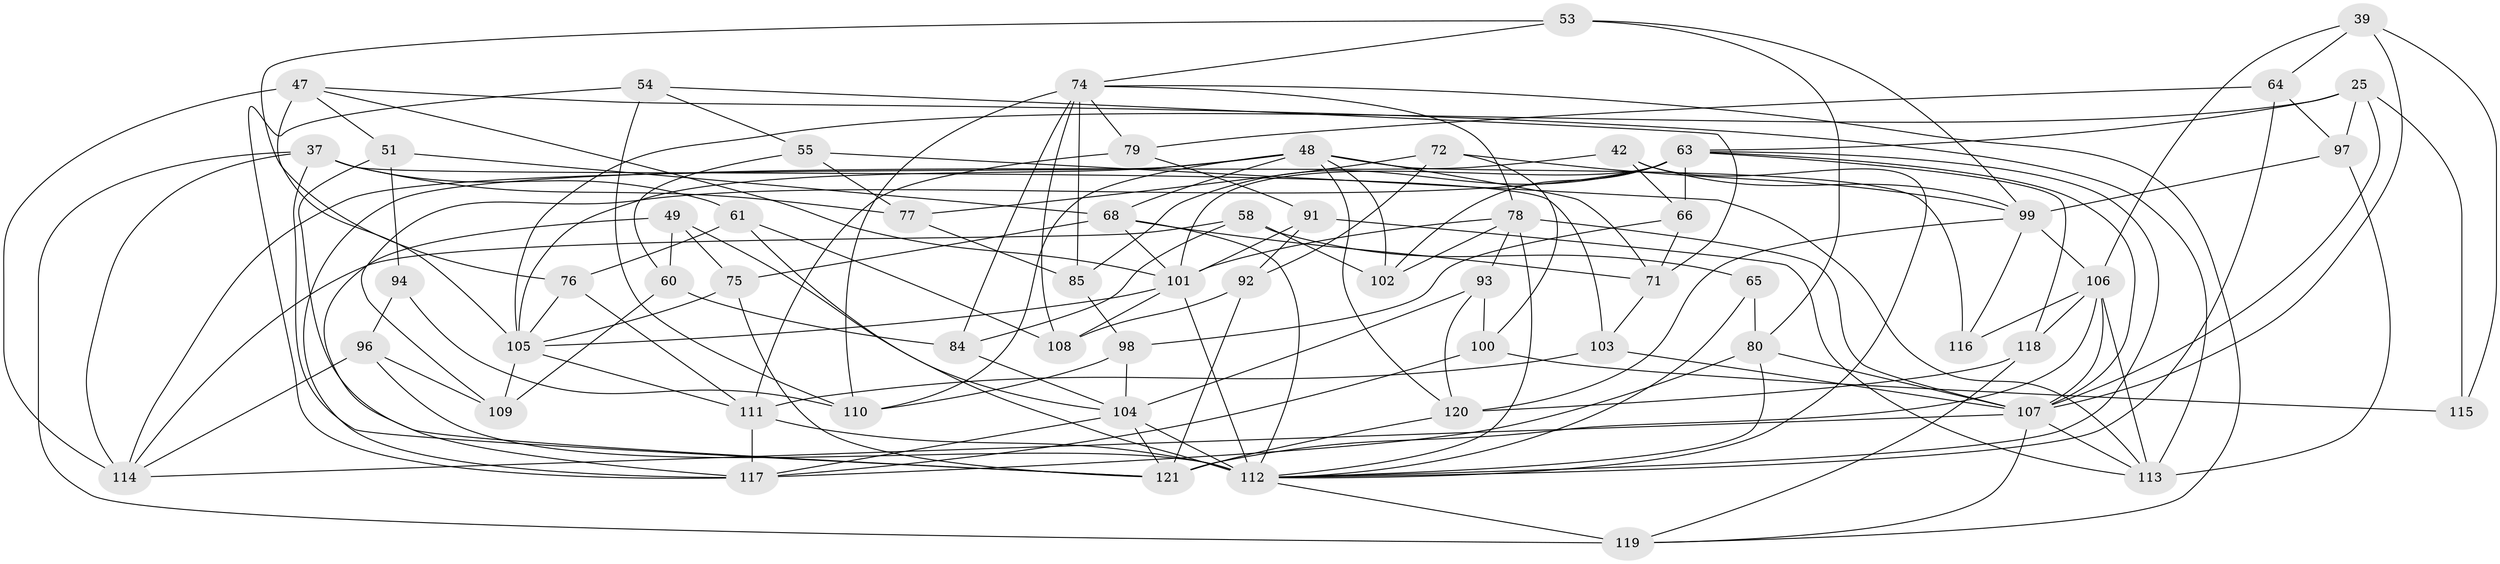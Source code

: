 // original degree distribution, {4: 1.0}
// Generated by graph-tools (version 1.1) at 2025/57/03/09/25 04:57:56]
// undirected, 60 vertices, 153 edges
graph export_dot {
graph [start="1"]
  node [color=gray90,style=filled];
  25 [super="+7"];
  37 [super="+3+5"];
  39;
  42;
  47 [super="+43"];
  48 [super="+2+35"];
  49;
  51;
  53;
  54;
  55;
  58;
  60;
  61;
  63 [super="+33+41"];
  64;
  65;
  66;
  68 [super="+57"];
  71 [super="+70"];
  72;
  74 [super="+16+44"];
  75;
  76;
  77;
  78 [super="+73+59"];
  79;
  80 [super="+6"];
  84;
  85;
  91;
  92;
  93;
  94;
  96;
  97;
  98;
  99 [super="+1+52"];
  100;
  101 [super="+81"];
  102;
  103 [super="+38"];
  104 [super="+18+62"];
  105 [super="+10+86"];
  106 [super="+82+56"];
  107 [super="+29+90+89"];
  108;
  109;
  110 [super="+27"];
  111 [super="+87"];
  112 [super="+4+46+20+69+67"];
  113 [super="+22+34"];
  114 [super="+83+50"];
  115;
  116 [super="+17"];
  117 [super="+15+45"];
  118;
  119 [super="+30"];
  120 [super="+95"];
  121 [super="+88"];
  25 -- 115 [weight=2];
  25 -- 97;
  25 -- 107;
  25 -- 63;
  25 -- 105;
  37 -- 103 [weight=2];
  37 -- 61;
  37 -- 77;
  37 -- 119 [weight=2];
  37 -- 121;
  37 -- 114;
  39 -- 64;
  39 -- 115;
  39 -- 107;
  39 -- 106;
  42 -- 66;
  42 -- 117;
  42 -- 99;
  42 -- 112;
  47 -- 105 [weight=2];
  47 -- 51;
  47 -- 101;
  47 -- 114;
  47 -- 113;
  48 -- 114 [weight=2];
  48 -- 116 [weight=3];
  48 -- 105 [weight=2];
  48 -- 68;
  48 -- 102;
  48 -- 71;
  48 -- 110;
  48 -- 120;
  49 -- 112;
  49 -- 60;
  49 -- 75;
  49 -- 117;
  51 -- 121;
  51 -- 94;
  51 -- 68;
  53 -- 76;
  53 -- 80;
  53 -- 99;
  53 -- 74;
  54 -- 55;
  54 -- 110;
  54 -- 71;
  54 -- 117;
  55 -- 77;
  55 -- 60;
  55 -- 113;
  58 -- 102;
  58 -- 84;
  58 -- 65;
  58 -- 114;
  60 -- 109;
  60 -- 84;
  61 -- 76;
  61 -- 108;
  61 -- 104;
  63 -- 112;
  63 -- 102;
  63 -- 101 [weight=2];
  63 -- 85;
  63 -- 118;
  63 -- 66;
  63 -- 109;
  63 -- 107;
  64 -- 79;
  64 -- 97;
  64 -- 112;
  65 -- 80 [weight=2];
  65 -- 112;
  66 -- 98;
  66 -- 71;
  68 -- 101 [weight=2];
  68 -- 71 [weight=2];
  68 -- 75;
  68 -- 112;
  71 -- 103;
  72 -- 99;
  72 -- 92;
  72 -- 100;
  72 -- 77;
  74 -- 119;
  74 -- 84;
  74 -- 108;
  74 -- 110;
  74 -- 79;
  74 -- 85;
  74 -- 78;
  75 -- 105;
  75 -- 121;
  76 -- 111;
  76 -- 105;
  77 -- 85;
  78 -- 102;
  78 -- 107 [weight=2];
  78 -- 112 [weight=2];
  78 -- 93;
  78 -- 101;
  79 -- 91;
  79 -- 111;
  80 -- 117;
  80 -- 107;
  80 -- 112;
  84 -- 104;
  85 -- 98;
  91 -- 92;
  91 -- 101;
  91 -- 113;
  92 -- 108;
  92 -- 121;
  93 -- 100;
  93 -- 120;
  93 -- 104;
  94 -- 96;
  94 -- 110 [weight=2];
  96 -- 109;
  96 -- 112;
  96 -- 114;
  97 -- 99;
  97 -- 113;
  98 -- 104;
  98 -- 110;
  99 -- 116;
  99 -- 120 [weight=2];
  99 -- 106;
  100 -- 115;
  100 -- 117;
  101 -- 108;
  101 -- 105;
  101 -- 112;
  103 -- 107 [weight=2];
  103 -- 111;
  104 -- 121;
  104 -- 117;
  104 -- 112 [weight=2];
  105 -- 109;
  105 -- 111;
  106 -- 113 [weight=2];
  106 -- 116 [weight=2];
  106 -- 118;
  106 -- 121 [weight=2];
  106 -- 107;
  107 -- 119;
  107 -- 113 [weight=2];
  107 -- 114 [weight=2];
  111 -- 112 [weight=4];
  111 -- 117 [weight=2];
  112 -- 119;
  118 -- 119;
  118 -- 120;
  120 -- 121;
}
